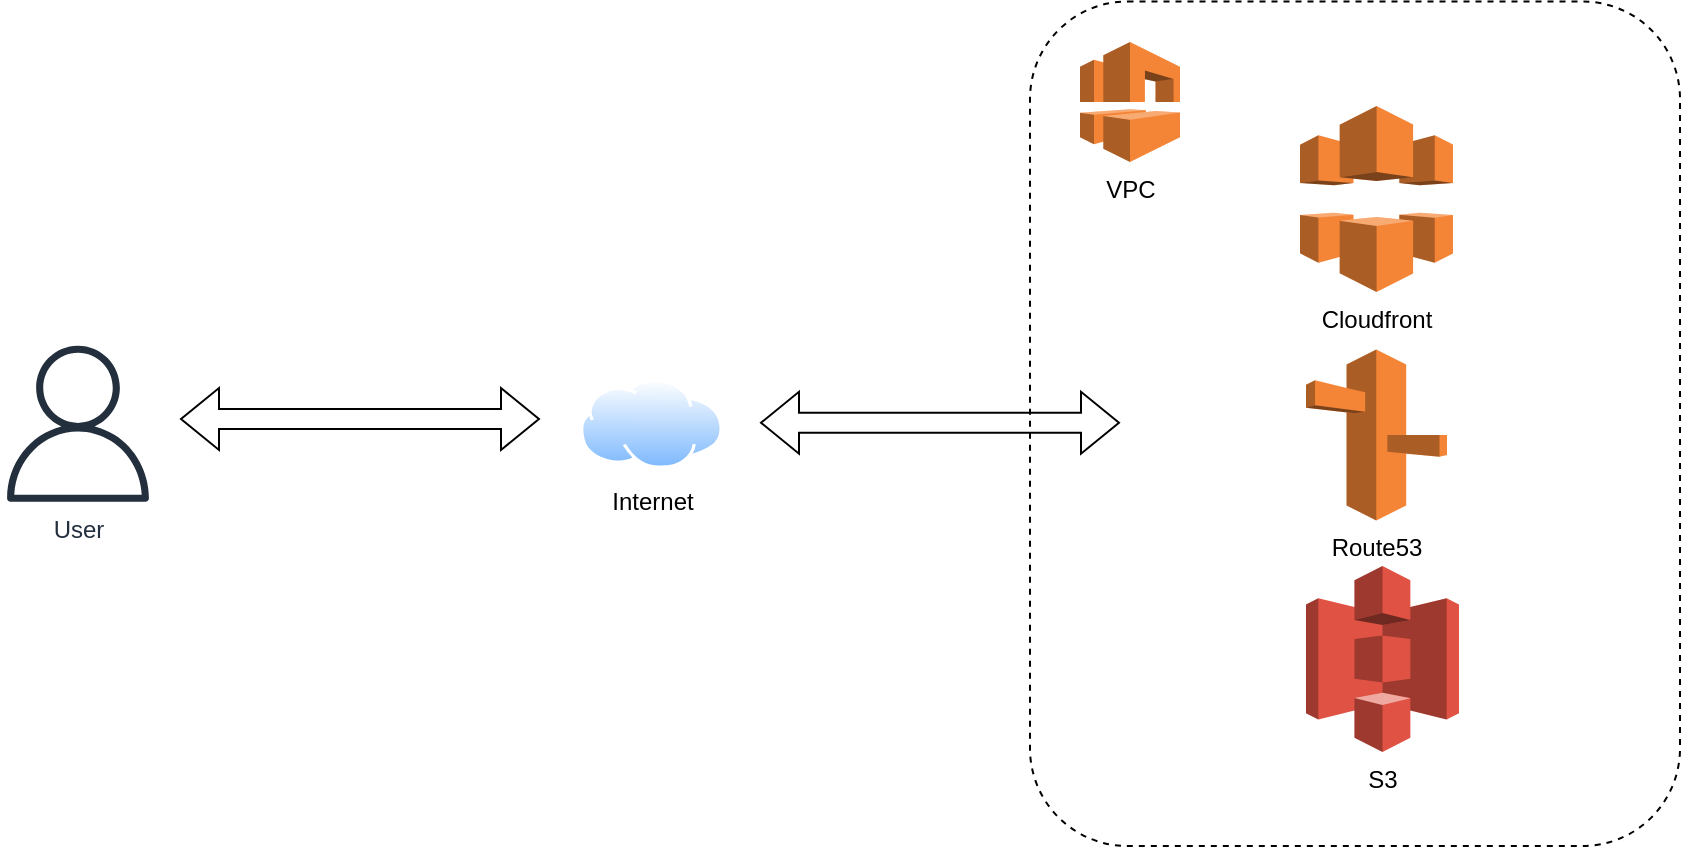 <mxfile version="16.4.7" type="github" pages="3">
  <diagram id="mFJ4cPxP4Nz1lQu3-xth" name="v1">
    <mxGraphModel dx="1318" dy="1113" grid="1" gridSize="10" guides="1" tooltips="1" connect="1" arrows="1" fold="1" page="1" pageScale="1" pageWidth="850" pageHeight="1100" math="0" shadow="0">
      <root>
        <mxCell id="0" />
        <mxCell id="1" parent="0" />
        <mxCell id="e2iO8RETkdHzR0rTZRDU-7" value="" style="rounded=1;whiteSpace=wrap;html=1;dashed=1;" parent="1" vertex="1">
          <mxGeometry x="545" y="47.75" width="325" height="422.25" as="geometry" />
        </mxCell>
        <mxCell id="e2iO8RETkdHzR0rTZRDU-1" value="Cloudfront" style="outlineConnect=0;dashed=0;verticalLabelPosition=bottom;verticalAlign=top;align=center;html=1;shape=mxgraph.aws3.cloudfront;fillColor=#F58536;gradientColor=none;" parent="1" vertex="1">
          <mxGeometry x="680" y="100" width="76.5" height="93" as="geometry" />
        </mxCell>
        <mxCell id="e2iO8RETkdHzR0rTZRDU-2" value="Route53" style="outlineConnect=0;dashed=0;verticalLabelPosition=bottom;verticalAlign=top;align=center;html=1;shape=mxgraph.aws3.route_53;fillColor=#F58536;gradientColor=none;" parent="1" vertex="1">
          <mxGeometry x="683" y="221.75" width="70.5" height="85.5" as="geometry" />
        </mxCell>
        <mxCell id="e2iO8RETkdHzR0rTZRDU-3" value="S3" style="outlineConnect=0;dashed=0;verticalLabelPosition=bottom;verticalAlign=top;align=center;html=1;shape=mxgraph.aws3.s3;fillColor=#E05243;gradientColor=none;" parent="1" vertex="1">
          <mxGeometry x="683" y="330" width="76.5" height="93" as="geometry" />
        </mxCell>
        <mxCell id="e2iO8RETkdHzR0rTZRDU-5" value="VPC" style="outlineConnect=0;dashed=0;verticalLabelPosition=bottom;verticalAlign=top;align=center;html=1;shape=mxgraph.aws3.vpc;fillColor=#F58536;gradientColor=none;" parent="1" vertex="1">
          <mxGeometry x="570" y="68" width="50" height="60" as="geometry" />
        </mxCell>
        <mxCell id="e2iO8RETkdHzR0rTZRDU-8" value="User" style="sketch=0;outlineConnect=0;fontColor=#232F3E;gradientColor=none;fillColor=#232F3D;strokeColor=none;dashed=0;verticalLabelPosition=bottom;verticalAlign=top;align=center;html=1;fontSize=12;fontStyle=0;aspect=fixed;pointerEvents=1;shape=mxgraph.aws4.user;" parent="1" vertex="1">
          <mxGeometry x="30" y="219.88" width="78" height="78" as="geometry" />
        </mxCell>
        <mxCell id="e2iO8RETkdHzR0rTZRDU-9" value="Internet" style="aspect=fixed;perimeter=ellipsePerimeter;html=1;align=center;shadow=0;dashed=0;spacingTop=3;image;image=img/lib/active_directory/internet_cloud.svg;" parent="1" vertex="1">
          <mxGeometry x="320" y="236.38" width="71.43" height="45" as="geometry" />
        </mxCell>
        <mxCell id="n3E-uAyF0VLs_RpY6y46-4" value="" style="shape=flexArrow;endArrow=classic;startArrow=classic;html=1;rounded=0;" edge="1" parent="1">
          <mxGeometry width="100" height="100" relative="1" as="geometry">
            <mxPoint x="410" y="258.38" as="sourcePoint" />
            <mxPoint x="590" y="258.38" as="targetPoint" />
          </mxGeometry>
        </mxCell>
        <mxCell id="n3E-uAyF0VLs_RpY6y46-5" value="" style="shape=flexArrow;endArrow=classic;startArrow=classic;html=1;rounded=0;" edge="1" parent="1">
          <mxGeometry width="100" height="100" relative="1" as="geometry">
            <mxPoint x="120" y="256.5" as="sourcePoint" />
            <mxPoint x="300" y="256.5" as="targetPoint" />
          </mxGeometry>
        </mxCell>
      </root>
    </mxGraphModel>
  </diagram>
  <diagram id="-FPHY_Ss5wcTtwPcMgRI" name="v2">
    <mxGraphModel dx="1318" dy="1113" grid="1" gridSize="10" guides="1" tooltips="1" connect="1" arrows="1" fold="1" page="1" pageScale="1" pageWidth="850" pageHeight="1100" math="0" shadow="0">
      <root>
        <mxCell id="RcW36cILYPGp9oJjtcSt-0" />
        <mxCell id="RcW36cILYPGp9oJjtcSt-1" parent="RcW36cILYPGp9oJjtcSt-0" />
        <mxCell id="RcW36cILYPGp9oJjtcSt-2" value="" style="rounded=1;whiteSpace=wrap;html=1;dashed=1;" vertex="1" parent="RcW36cILYPGp9oJjtcSt-1">
          <mxGeometry x="545" y="47.75" width="535" height="422.25" as="geometry" />
        </mxCell>
        <mxCell id="RcW36cILYPGp9oJjtcSt-3" value="Cloudfront" style="outlineConnect=0;dashed=0;verticalLabelPosition=bottom;verticalAlign=top;align=center;html=1;shape=mxgraph.aws3.cloudfront;fillColor=#F58536;gradientColor=none;" vertex="1" parent="RcW36cILYPGp9oJjtcSt-1">
          <mxGeometry x="680" y="100" width="76.5" height="93" as="geometry" />
        </mxCell>
        <mxCell id="RcW36cILYPGp9oJjtcSt-4" value="Route53" style="outlineConnect=0;dashed=0;verticalLabelPosition=bottom;verticalAlign=top;align=center;html=1;shape=mxgraph.aws3.route_53;fillColor=#F58536;gradientColor=none;" vertex="1" parent="RcW36cILYPGp9oJjtcSt-1">
          <mxGeometry x="683" y="221.75" width="70.5" height="85.5" as="geometry" />
        </mxCell>
        <mxCell id="RcW36cILYPGp9oJjtcSt-5" value="S3" style="outlineConnect=0;dashed=0;verticalLabelPosition=bottom;verticalAlign=top;align=center;html=1;shape=mxgraph.aws3.s3;fillColor=#E05243;gradientColor=none;" vertex="1" parent="RcW36cILYPGp9oJjtcSt-1">
          <mxGeometry x="683" y="330" width="76.5" height="93" as="geometry" />
        </mxCell>
        <mxCell id="RcW36cILYPGp9oJjtcSt-6" value="VPC" style="outlineConnect=0;dashed=0;verticalLabelPosition=bottom;verticalAlign=top;align=center;html=1;shape=mxgraph.aws3.vpc;fillColor=#F58536;gradientColor=none;" vertex="1" parent="RcW36cILYPGp9oJjtcSt-1">
          <mxGeometry x="570" y="68" width="50" height="60" as="geometry" />
        </mxCell>
        <mxCell id="RcW36cILYPGp9oJjtcSt-7" value="User" style="sketch=0;outlineConnect=0;fontColor=#232F3E;gradientColor=none;fillColor=#232F3D;strokeColor=none;dashed=0;verticalLabelPosition=bottom;verticalAlign=top;align=center;html=1;fontSize=12;fontStyle=0;aspect=fixed;pointerEvents=1;shape=mxgraph.aws4.user;" vertex="1" parent="RcW36cILYPGp9oJjtcSt-1">
          <mxGeometry x="30" y="219.88" width="78" height="78" as="geometry" />
        </mxCell>
        <mxCell id="RcW36cILYPGp9oJjtcSt-8" value="Internet" style="aspect=fixed;perimeter=ellipsePerimeter;html=1;align=center;shadow=0;dashed=0;spacingTop=3;image;image=img/lib/active_directory/internet_cloud.svg;" vertex="1" parent="RcW36cILYPGp9oJjtcSt-1">
          <mxGeometry x="320" y="236.38" width="71.43" height="45" as="geometry" />
        </mxCell>
        <mxCell id="RcW36cILYPGp9oJjtcSt-9" value="" style="shape=flexArrow;endArrow=classic;startArrow=classic;html=1;rounded=0;" edge="1" parent="RcW36cILYPGp9oJjtcSt-1">
          <mxGeometry width="100" height="100" relative="1" as="geometry">
            <mxPoint x="410" y="258.38" as="sourcePoint" />
            <mxPoint x="590" y="258.38" as="targetPoint" />
          </mxGeometry>
        </mxCell>
        <mxCell id="RcW36cILYPGp9oJjtcSt-10" value="" style="shape=flexArrow;endArrow=classic;startArrow=classic;html=1;rounded=0;" edge="1" parent="RcW36cILYPGp9oJjtcSt-1">
          <mxGeometry width="100" height="100" relative="1" as="geometry">
            <mxPoint x="120" y="256.5" as="sourcePoint" />
            <mxPoint x="300" y="256.5" as="targetPoint" />
          </mxGeometry>
        </mxCell>
      </root>
    </mxGraphModel>
  </diagram>
  <diagram id="W7bCZb6AP83vehbJrxfa" name="Deployments">
    <mxGraphModel dx="1318" dy="1113" grid="1" gridSize="10" guides="1" tooltips="1" connect="1" arrows="1" fold="1" page="1" pageScale="1" pageWidth="850" pageHeight="1100" math="0" shadow="0">
      <root>
        <mxCell id="Ajnb2-8__Jj_rYYKAIfD-0" />
        <mxCell id="Ajnb2-8__Jj_rYYKAIfD-1" parent="Ajnb2-8__Jj_rYYKAIfD-0" />
        <mxCell id="WLN8u38fRH69nosS1adu-7" value="" style="rounded=1;whiteSpace=wrap;html=1;dashed=1;" parent="Ajnb2-8__Jj_rYYKAIfD-1" vertex="1">
          <mxGeometry x="800" y="40" width="300" height="430" as="geometry" />
        </mxCell>
        <mxCell id="WLN8u38fRH69nosS1adu-1" value="VPC" style="outlineConnect=0;dashed=0;verticalLabelPosition=bottom;verticalAlign=top;align=center;html=1;shape=mxgraph.aws3.vpc;fillColor=#F58536;gradientColor=none;" parent="Ajnb2-8__Jj_rYYKAIfD-1" vertex="1">
          <mxGeometry x="830" y="60" width="50" height="60" as="geometry" />
        </mxCell>
        <mxCell id="WLN8u38fRH69nosS1adu-4" value="Developer" style="sketch=0;outlineConnect=0;fontColor=#232F3E;gradientColor=none;fillColor=#232F3D;strokeColor=none;dashed=0;verticalLabelPosition=bottom;verticalAlign=top;align=center;html=1;fontSize=12;fontStyle=0;aspect=fixed;pointerEvents=1;shape=mxgraph.aws4.user;" parent="Ajnb2-8__Jj_rYYKAIfD-1" vertex="1">
          <mxGeometry x="347" y="217.5" width="78" height="78" as="geometry" />
        </mxCell>
        <mxCell id="WLN8u38fRH69nosS1adu-5" value="Github repo" style="dashed=0;outlineConnect=0;html=1;align=center;labelPosition=center;verticalLabelPosition=bottom;verticalAlign=top;shape=mxgraph.weblogos.github" parent="Ajnb2-8__Jj_rYYKAIfD-1" vertex="1">
          <mxGeometry x="530" y="217.5" width="75" height="75" as="geometry" />
        </mxCell>
        <mxCell id="WLN8u38fRH69nosS1adu-9" value="" style="shape=flexArrow;endArrow=classic;html=1;rounded=0;" parent="Ajnb2-8__Jj_rYYKAIfD-1" edge="1">
          <mxGeometry width="50" height="50" relative="1" as="geometry">
            <mxPoint x="572.5" y="390" as="sourcePoint" />
            <mxPoint x="692.5" y="390" as="targetPoint" />
          </mxGeometry>
        </mxCell>
        <mxCell id="WLN8u38fRH69nosS1adu-10" value="" style="shape=flexArrow;endArrow=classic;html=1;rounded=0;" parent="Ajnb2-8__Jj_rYYKAIfD-1" edge="1">
          <mxGeometry width="50" height="50" relative="1" as="geometry">
            <mxPoint x="747.5" y="390" as="sourcePoint" />
            <mxPoint x="867.5" y="390" as="targetPoint" />
          </mxGeometry>
        </mxCell>
        <mxCell id="WLN8u38fRH69nosS1adu-11" value="" style="shape=flexArrow;endArrow=classic;html=1;rounded=0;" parent="Ajnb2-8__Jj_rYYKAIfD-1" edge="1">
          <mxGeometry width="50" height="50" relative="1" as="geometry">
            <mxPoint x="572.5" y="170" as="sourcePoint" />
            <mxPoint x="692.5" y="170" as="targetPoint" />
          </mxGeometry>
        </mxCell>
        <mxCell id="WLN8u38fRH69nosS1adu-12" value="" style="shape=flexArrow;endArrow=classic;html=1;rounded=0;" parent="Ajnb2-8__Jj_rYYKAIfD-1" edge="1">
          <mxGeometry width="50" height="50" relative="1" as="geometry">
            <mxPoint x="747.5" y="170" as="sourcePoint" />
            <mxPoint x="867.5" y="170" as="targetPoint" />
          </mxGeometry>
        </mxCell>
        <mxCell id="WLN8u38fRH69nosS1adu-15" value="Github&amp;nbsp;actions" style="dashed=0;outlineConnect=0;html=1;align=center;labelPosition=center;verticalLabelPosition=bottom;verticalAlign=top;shape=mxgraph.weblogos.github" parent="Ajnb2-8__Jj_rYYKAIfD-1" vertex="1">
          <mxGeometry x="760" y="217.5" width="75" height="75" as="geometry" />
        </mxCell>
        <mxCell id="mDETT_vxZDZB_dvwasSw-0" value="S3" style="outlineConnect=0;dashed=0;verticalLabelPosition=bottom;verticalAlign=top;align=center;html=1;shape=mxgraph.aws3.s3;fillColor=#E05243;gradientColor=none;" vertex="1" parent="Ajnb2-8__Jj_rYYKAIfD-1">
          <mxGeometry x="920" y="160" width="76.5" height="93" as="geometry" />
        </mxCell>
        <mxCell id="mDETT_vxZDZB_dvwasSw-1" value="DynamoDB" style="outlineConnect=0;dashed=0;verticalLabelPosition=bottom;verticalAlign=top;align=center;html=1;shape=mxgraph.aws3.dynamo_db;fillColor=#2E73B8;gradientColor=none;" vertex="1" parent="Ajnb2-8__Jj_rYYKAIfD-1">
          <mxGeometry x="922.25" y="300" width="72" height="81" as="geometry" />
        </mxCell>
        <mxCell id="mDETT_vxZDZB_dvwasSw-3" value="Github&amp;nbsp;actions" style="dashed=0;outlineConnect=0;html=1;align=center;labelPosition=center;verticalLabelPosition=bottom;verticalAlign=top;shape=mxgraph.weblogos.github" vertex="1" parent="Ajnb2-8__Jj_rYYKAIfD-1">
          <mxGeometry x="1070" y="217.5" width="75" height="75" as="geometry" />
        </mxCell>
        <mxCell id="mDETT_vxZDZB_dvwasSw-4" value="" style="rounded=1;whiteSpace=wrap;html=1;dashed=1;" vertex="1" parent="Ajnb2-8__Jj_rYYKAIfD-1">
          <mxGeometry x="1190" y="40" width="300" height="430" as="geometry" />
        </mxCell>
        <mxCell id="mDETT_vxZDZB_dvwasSw-5" value="VPC" style="outlineConnect=0;dashed=0;verticalLabelPosition=bottom;verticalAlign=top;align=center;html=1;shape=mxgraph.aws3.vpc;fillColor=#F58536;gradientColor=none;" vertex="1" parent="Ajnb2-8__Jj_rYYKAIfD-1">
          <mxGeometry x="1210" y="60" width="50" height="60" as="geometry" />
        </mxCell>
        <mxCell id="mDETT_vxZDZB_dvwasSw-6" value="" style="shape=flexArrow;endArrow=classic;html=1;rounded=0;" edge="1" parent="Ajnb2-8__Jj_rYYKAIfD-1">
          <mxGeometry width="50" height="50" relative="1" as="geometry">
            <mxPoint x="1080" y="170" as="sourcePoint" />
            <mxPoint x="1200" y="170" as="targetPoint" />
          </mxGeometry>
        </mxCell>
        <mxCell id="mDETT_vxZDZB_dvwasSw-7" value="" style="shape=flexArrow;endArrow=classic;html=1;rounded=0;" edge="1" parent="Ajnb2-8__Jj_rYYKAIfD-1">
          <mxGeometry width="50" height="50" relative="1" as="geometry">
            <mxPoint x="1080" y="390" as="sourcePoint" />
            <mxPoint x="1200" y="390" as="targetPoint" />
          </mxGeometry>
        </mxCell>
        <mxCell id="mDETT_vxZDZB_dvwasSw-8" value="" style="sketch=0;outlineConnect=0;fontColor=#232F3E;gradientColor=none;fillColor=#BF0816;strokeColor=none;dashed=0;verticalLabelPosition=bottom;verticalAlign=top;align=center;html=1;fontSize=12;fontStyle=0;aspect=fixed;pointerEvents=1;shape=mxgraph.aws4.development_environment;" vertex="1" parent="Ajnb2-8__Jj_rYYKAIfD-1">
          <mxGeometry x="1310" y="220" width="78" height="71" as="geometry" />
        </mxCell>
      </root>
    </mxGraphModel>
  </diagram>
</mxfile>
